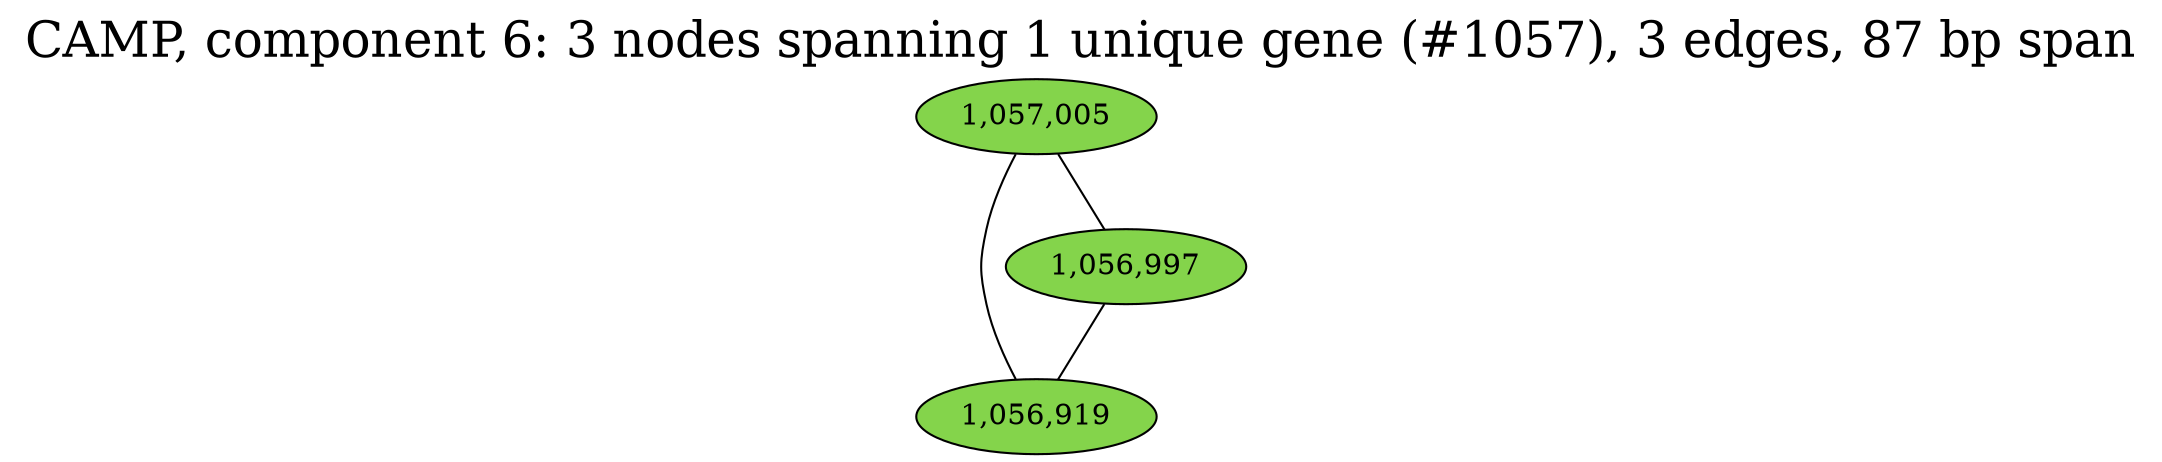 graph CAMP_cc6 {
	overlap="prism50";
	outputorder="edgesfirst";
	node [style="filled"];
	label="CAMP, component 6: 3 nodes spanning 1 unique gene (#1057), 3 edges, 87 bp span";
	labelloc="t";
	fontsize=24;
	"1,056,919" [fillcolor="#84d44b", fontcolor="#000000"];
	"1,056,997" [fillcolor="#84d44b", fontcolor="#000000"];
	"1,057,005" [fillcolor="#84d44b", fontcolor="#000000"];
	"1,057,005" -- "1,056,919";
	"1,057,005" -- "1,056,997";
	"1,056,997" -- "1,056,919";
}